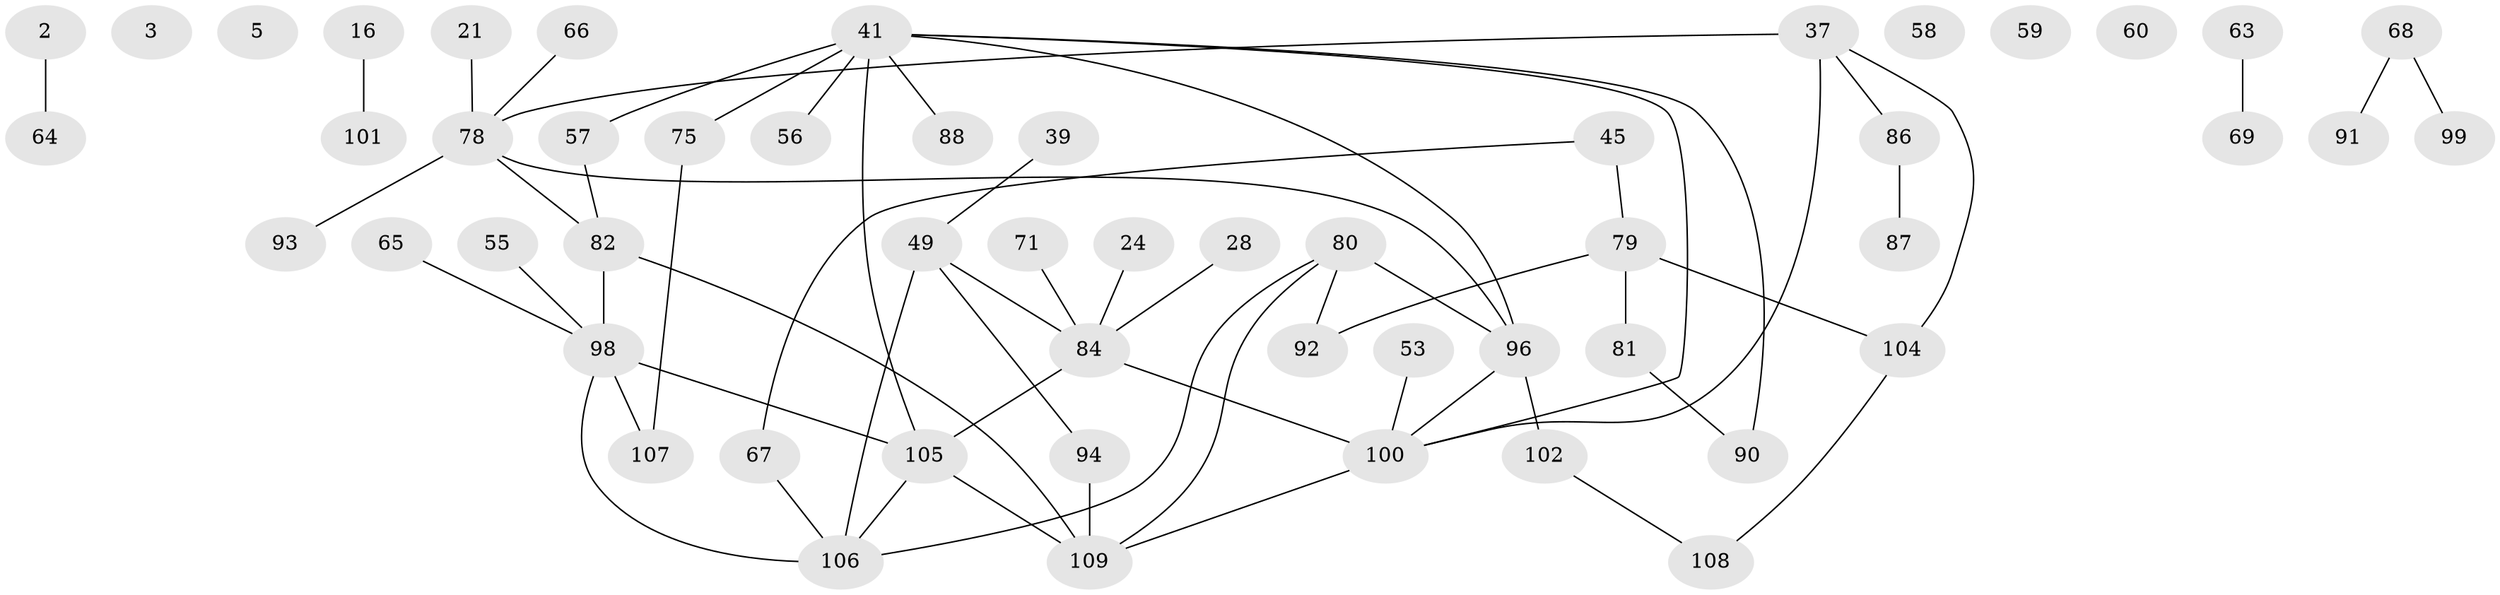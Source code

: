 // original degree distribution, {1: 0.28440366972477066, 0: 0.045871559633027525, 3: 0.28440366972477066, 4: 0.09174311926605505, 5: 0.05504587155963303, 2: 0.21100917431192662, 8: 0.009174311926605505, 9: 0.009174311926605505, 7: 0.009174311926605505}
// Generated by graph-tools (version 1.1) at 2025/40/03/09/25 04:40:49]
// undirected, 54 vertices, 61 edges
graph export_dot {
graph [start="1"]
  node [color=gray90,style=filled];
  2;
  3;
  5;
  16;
  21;
  24;
  28;
  37;
  39;
  41 [super="+31"];
  45;
  49 [super="+35"];
  53;
  55;
  56;
  57 [super="+51"];
  58;
  59;
  60;
  63;
  64;
  65;
  66;
  67;
  68;
  69;
  71;
  75;
  78 [super="+14"];
  79 [super="+18"];
  80 [super="+19+52+61+36"];
  81;
  82;
  84 [super="+70"];
  86;
  87;
  88;
  90;
  91;
  92 [super="+43"];
  93;
  94;
  96 [super="+23"];
  98 [super="+44+95+97"];
  99;
  100 [super="+89"];
  101;
  102;
  104 [super="+10+77"];
  105 [super="+72+50"];
  106 [super="+48+103"];
  107 [super="+9+27"];
  108;
  109 [super="+30+76"];
  2 -- 64;
  16 -- 101;
  21 -- 78;
  24 -- 84;
  28 -- 84;
  37 -- 78 [weight=2];
  37 -- 86;
  37 -- 100;
  37 -- 104;
  39 -- 49;
  41 -- 105 [weight=2];
  41 -- 96;
  41 -- 75;
  41 -- 56;
  41 -- 90;
  41 -- 88;
  41 -- 100;
  41 -- 57;
  45 -- 67;
  45 -- 79;
  49 -- 94;
  49 -- 106 [weight=2];
  49 -- 84;
  53 -- 100;
  55 -- 98;
  57 -- 82;
  63 -- 69;
  65 -- 98;
  66 -- 78;
  67 -- 106;
  68 -- 91;
  68 -- 99;
  71 -- 84;
  75 -- 107;
  78 -- 82 [weight=2];
  78 -- 96 [weight=2];
  78 -- 93;
  79 -- 81;
  79 -- 92;
  79 -- 104 [weight=2];
  80 -- 96;
  80 -- 106 [weight=2];
  80 -- 109 [weight=3];
  80 -- 92;
  81 -- 90;
  82 -- 109 [weight=2];
  82 -- 98 [weight=2];
  84 -- 100 [weight=3];
  84 -- 105 [weight=3];
  86 -- 87;
  94 -- 109;
  96 -- 100;
  96 -- 102;
  98 -- 106;
  98 -- 105;
  98 -- 107;
  100 -- 109;
  102 -- 108;
  104 -- 108;
  105 -- 109 [weight=2];
  105 -- 106;
}
